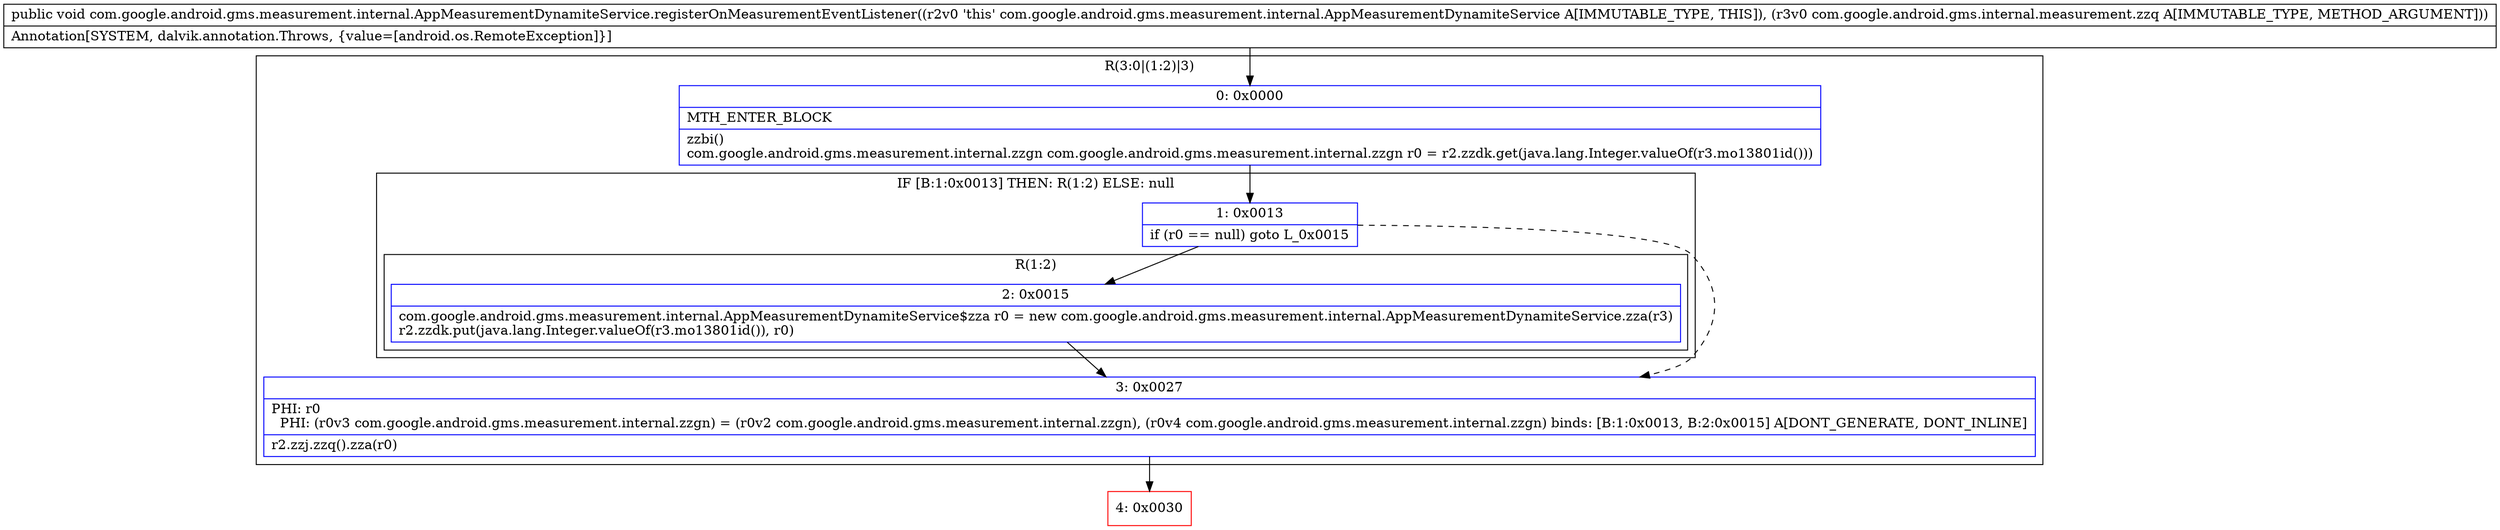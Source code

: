 digraph "CFG forcom.google.android.gms.measurement.internal.AppMeasurementDynamiteService.registerOnMeasurementEventListener(Lcom\/google\/android\/gms\/internal\/measurement\/zzq;)V" {
subgraph cluster_Region_1896973054 {
label = "R(3:0|(1:2)|3)";
node [shape=record,color=blue];
Node_0 [shape=record,label="{0\:\ 0x0000|MTH_ENTER_BLOCK\l|zzbi()\lcom.google.android.gms.measurement.internal.zzgn com.google.android.gms.measurement.internal.zzgn r0 = r2.zzdk.get(java.lang.Integer.valueOf(r3.mo13801id()))\l}"];
subgraph cluster_IfRegion_1029255770 {
label = "IF [B:1:0x0013] THEN: R(1:2) ELSE: null";
node [shape=record,color=blue];
Node_1 [shape=record,label="{1\:\ 0x0013|if (r0 == null) goto L_0x0015\l}"];
subgraph cluster_Region_1515943690 {
label = "R(1:2)";
node [shape=record,color=blue];
Node_2 [shape=record,label="{2\:\ 0x0015|com.google.android.gms.measurement.internal.AppMeasurementDynamiteService$zza r0 = new com.google.android.gms.measurement.internal.AppMeasurementDynamiteService.zza(r3)\lr2.zzdk.put(java.lang.Integer.valueOf(r3.mo13801id()), r0)\l}"];
}
}
Node_3 [shape=record,label="{3\:\ 0x0027|PHI: r0 \l  PHI: (r0v3 com.google.android.gms.measurement.internal.zzgn) = (r0v2 com.google.android.gms.measurement.internal.zzgn), (r0v4 com.google.android.gms.measurement.internal.zzgn) binds: [B:1:0x0013, B:2:0x0015] A[DONT_GENERATE, DONT_INLINE]\l|r2.zzj.zzq().zza(r0)\l}"];
}
Node_4 [shape=record,color=red,label="{4\:\ 0x0030}"];
MethodNode[shape=record,label="{public void com.google.android.gms.measurement.internal.AppMeasurementDynamiteService.registerOnMeasurementEventListener((r2v0 'this' com.google.android.gms.measurement.internal.AppMeasurementDynamiteService A[IMMUTABLE_TYPE, THIS]), (r3v0 com.google.android.gms.internal.measurement.zzq A[IMMUTABLE_TYPE, METHOD_ARGUMENT]))  | Annotation[SYSTEM, dalvik.annotation.Throws, \{value=[android.os.RemoteException]\}]\l}"];
MethodNode -> Node_0;
Node_0 -> Node_1;
Node_1 -> Node_2;
Node_1 -> Node_3[style=dashed];
Node_2 -> Node_3;
Node_3 -> Node_4;
}

